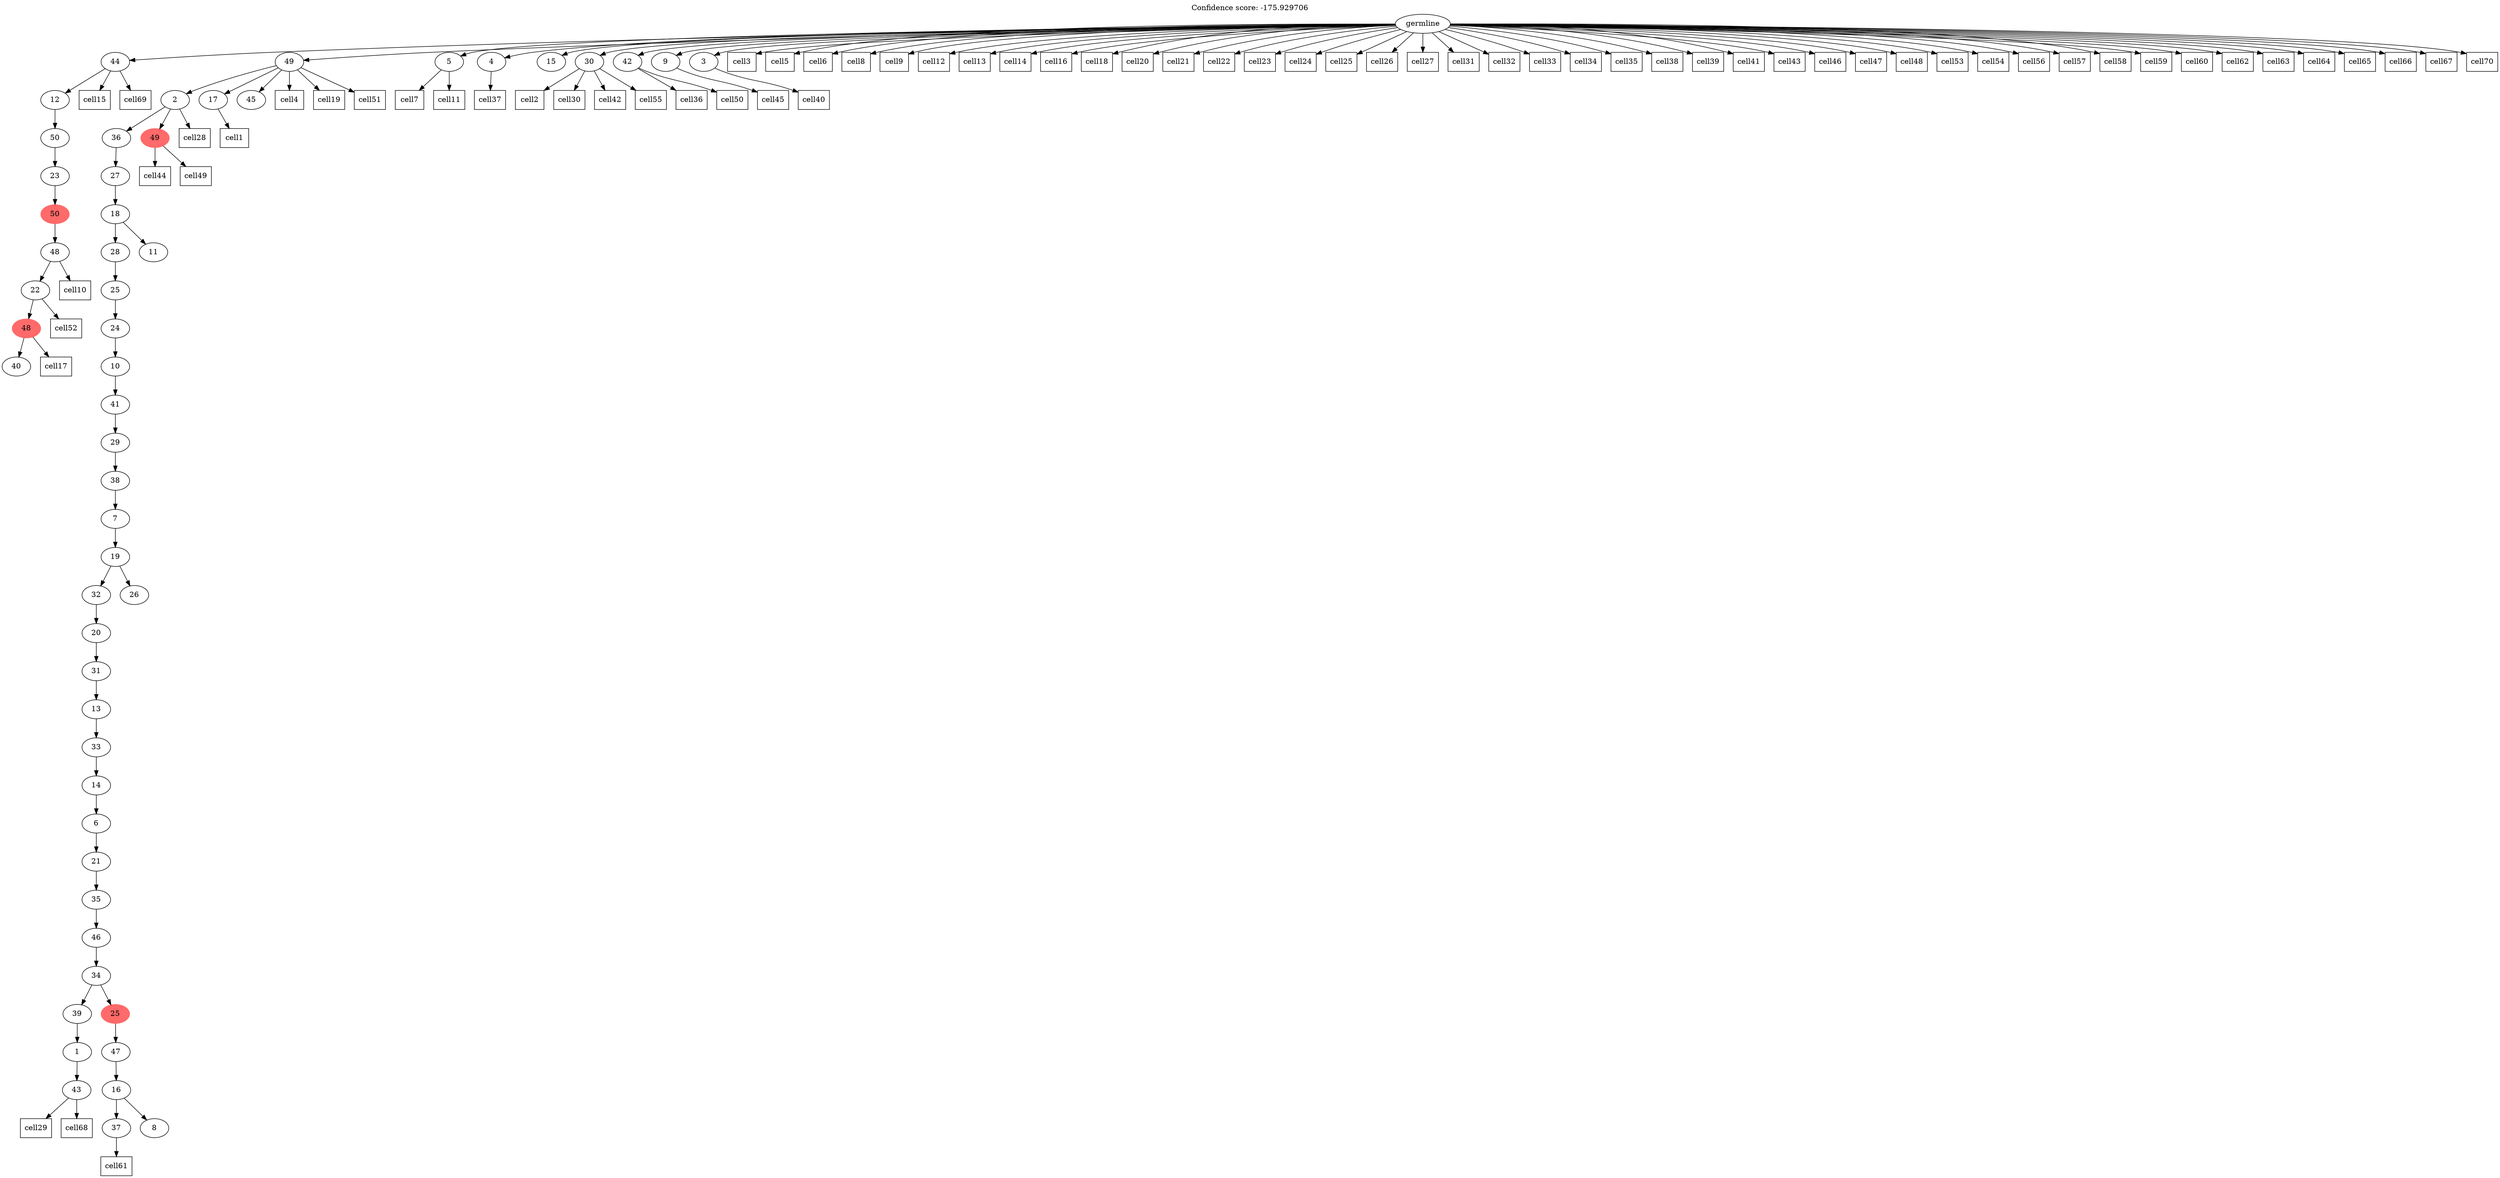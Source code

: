 digraph g {
	"46" -> "47";
	"47" [label="40"];
	"45" -> "46";
	"46" [color=indianred1, style=filled, label="48"];
	"44" -> "45";
	"45" [label="22"];
	"43" -> "44";
	"44" [label="48"];
	"42" -> "43";
	"43" [color=indianred1, style=filled, label="50"];
	"41" -> "42";
	"42" [label="23"];
	"40" -> "41";
	"41" [label="50"];
	"39" -> "40";
	"40" [label="12"];
	"33" -> "34";
	"34" [label="43"];
	"32" -> "33";
	"33" [label="1"];
	"29" -> "30";
	"30" [label="37"];
	"29" -> "31";
	"31" [label="8"];
	"28" -> "29";
	"29" [label="16"];
	"27" -> "28";
	"28" [label="47"];
	"26" -> "27";
	"27" [color=indianred1, style=filled, label="25"];
	"26" -> "32";
	"32" [label="39"];
	"25" -> "26";
	"26" [label="34"];
	"24" -> "25";
	"25" [label="46"];
	"23" -> "24";
	"24" [label="35"];
	"22" -> "23";
	"23" [label="21"];
	"21" -> "22";
	"22" [label="6"];
	"20" -> "21";
	"21" [label="14"];
	"19" -> "20";
	"20" [label="33"];
	"18" -> "19";
	"19" [label="13"];
	"17" -> "18";
	"18" [label="31"];
	"16" -> "17";
	"17" [label="20"];
	"15" -> "16";
	"16" [label="32"];
	"15" -> "35";
	"35" [label="26"];
	"14" -> "15";
	"15" [label="19"];
	"13" -> "14";
	"14" [label="7"];
	"12" -> "13";
	"13" [label="38"];
	"11" -> "12";
	"12" [label="29"];
	"10" -> "11";
	"11" [label="41"];
	"9" -> "10";
	"10" [label="10"];
	"8" -> "9";
	"9" [label="24"];
	"7" -> "8";
	"8" [label="25"];
	"6" -> "7";
	"7" [label="28"];
	"6" -> "36";
	"36" [label="11"];
	"5" -> "6";
	"6" [label="18"];
	"4" -> "5";
	"5" [label="27"];
	"3" -> "4";
	"4" [label="36"];
	"3" -> "37";
	"37" [color=indianred1, style=filled, label="49"];
	"1" -> "2";
	"2" [label="17"];
	"1" -> "3";
	"3" [label="2"];
	"1" -> "38";
	"38" [label="45"];
	"0" -> "1";
	"1" [label="49"];
	"0" -> "39";
	"39" [label="44"];
	"0" -> "48";
	"48" [label="5"];
	"0" -> "49";
	"49" [label="4"];
	"0" -> "50";
	"50" [label="15"];
	"0" -> "51";
	"51" [label="30"];
	"0" -> "52";
	"52" [label="42"];
	"0" -> "53";
	"53" [label="9"];
	"0" -> "54";
	"54" [label="3"];
	"0" [label="germline"];
	"2" -> "cell1";
	"cell1" [shape=box];
	"51" -> "cell2";
	"cell2" [shape=box];
	"0" -> "cell3";
	"cell3" [shape=box];
	"1" -> "cell4";
	"cell4" [shape=box];
	"0" -> "cell5";
	"cell5" [shape=box];
	"0" -> "cell6";
	"cell6" [shape=box];
	"48" -> "cell7";
	"cell7" [shape=box];
	"0" -> "cell8";
	"cell8" [shape=box];
	"0" -> "cell9";
	"cell9" [shape=box];
	"44" -> "cell10";
	"cell10" [shape=box];
	"48" -> "cell11";
	"cell11" [shape=box];
	"0" -> "cell12";
	"cell12" [shape=box];
	"0" -> "cell13";
	"cell13" [shape=box];
	"0" -> "cell14";
	"cell14" [shape=box];
	"39" -> "cell15";
	"cell15" [shape=box];
	"0" -> "cell16";
	"cell16" [shape=box];
	"46" -> "cell17";
	"cell17" [shape=box];
	"0" -> "cell18";
	"cell18" [shape=box];
	"1" -> "cell19";
	"cell19" [shape=box];
	"0" -> "cell20";
	"cell20" [shape=box];
	"0" -> "cell21";
	"cell21" [shape=box];
	"0" -> "cell22";
	"cell22" [shape=box];
	"0" -> "cell23";
	"cell23" [shape=box];
	"0" -> "cell24";
	"cell24" [shape=box];
	"0" -> "cell25";
	"cell25" [shape=box];
	"0" -> "cell26";
	"cell26" [shape=box];
	"0" -> "cell27";
	"cell27" [shape=box];
	"3" -> "cell28";
	"cell28" [shape=box];
	"34" -> "cell29";
	"cell29" [shape=box];
	"51" -> "cell30";
	"cell30" [shape=box];
	"0" -> "cell31";
	"cell31" [shape=box];
	"0" -> "cell32";
	"cell32" [shape=box];
	"0" -> "cell33";
	"cell33" [shape=box];
	"0" -> "cell34";
	"cell34" [shape=box];
	"0" -> "cell35";
	"cell35" [shape=box];
	"52" -> "cell36";
	"cell36" [shape=box];
	"49" -> "cell37";
	"cell37" [shape=box];
	"0" -> "cell38";
	"cell38" [shape=box];
	"0" -> "cell39";
	"cell39" [shape=box];
	"54" -> "cell40";
	"cell40" [shape=box];
	"0" -> "cell41";
	"cell41" [shape=box];
	"51" -> "cell42";
	"cell42" [shape=box];
	"0" -> "cell43";
	"cell43" [shape=box];
	"37" -> "cell44";
	"cell44" [shape=box];
	"53" -> "cell45";
	"cell45" [shape=box];
	"0" -> "cell46";
	"cell46" [shape=box];
	"0" -> "cell47";
	"cell47" [shape=box];
	"0" -> "cell48";
	"cell48" [shape=box];
	"37" -> "cell49";
	"cell49" [shape=box];
	"52" -> "cell50";
	"cell50" [shape=box];
	"1" -> "cell51";
	"cell51" [shape=box];
	"45" -> "cell52";
	"cell52" [shape=box];
	"0" -> "cell53";
	"cell53" [shape=box];
	"0" -> "cell54";
	"cell54" [shape=box];
	"51" -> "cell55";
	"cell55" [shape=box];
	"0" -> "cell56";
	"cell56" [shape=box];
	"0" -> "cell57";
	"cell57" [shape=box];
	"0" -> "cell58";
	"cell58" [shape=box];
	"0" -> "cell59";
	"cell59" [shape=box];
	"0" -> "cell60";
	"cell60" [shape=box];
	"30" -> "cell61";
	"cell61" [shape=box];
	"0" -> "cell62";
	"cell62" [shape=box];
	"0" -> "cell63";
	"cell63" [shape=box];
	"0" -> "cell64";
	"cell64" [shape=box];
	"0" -> "cell65";
	"cell65" [shape=box];
	"0" -> "cell66";
	"cell66" [shape=box];
	"0" -> "cell67";
	"cell67" [shape=box];
	"34" -> "cell68";
	"cell68" [shape=box];
	"39" -> "cell69";
	"cell69" [shape=box];
	"0" -> "cell70";
	"cell70" [shape=box];
	labelloc="t";
	label="Confidence score: -175.929706";
}
